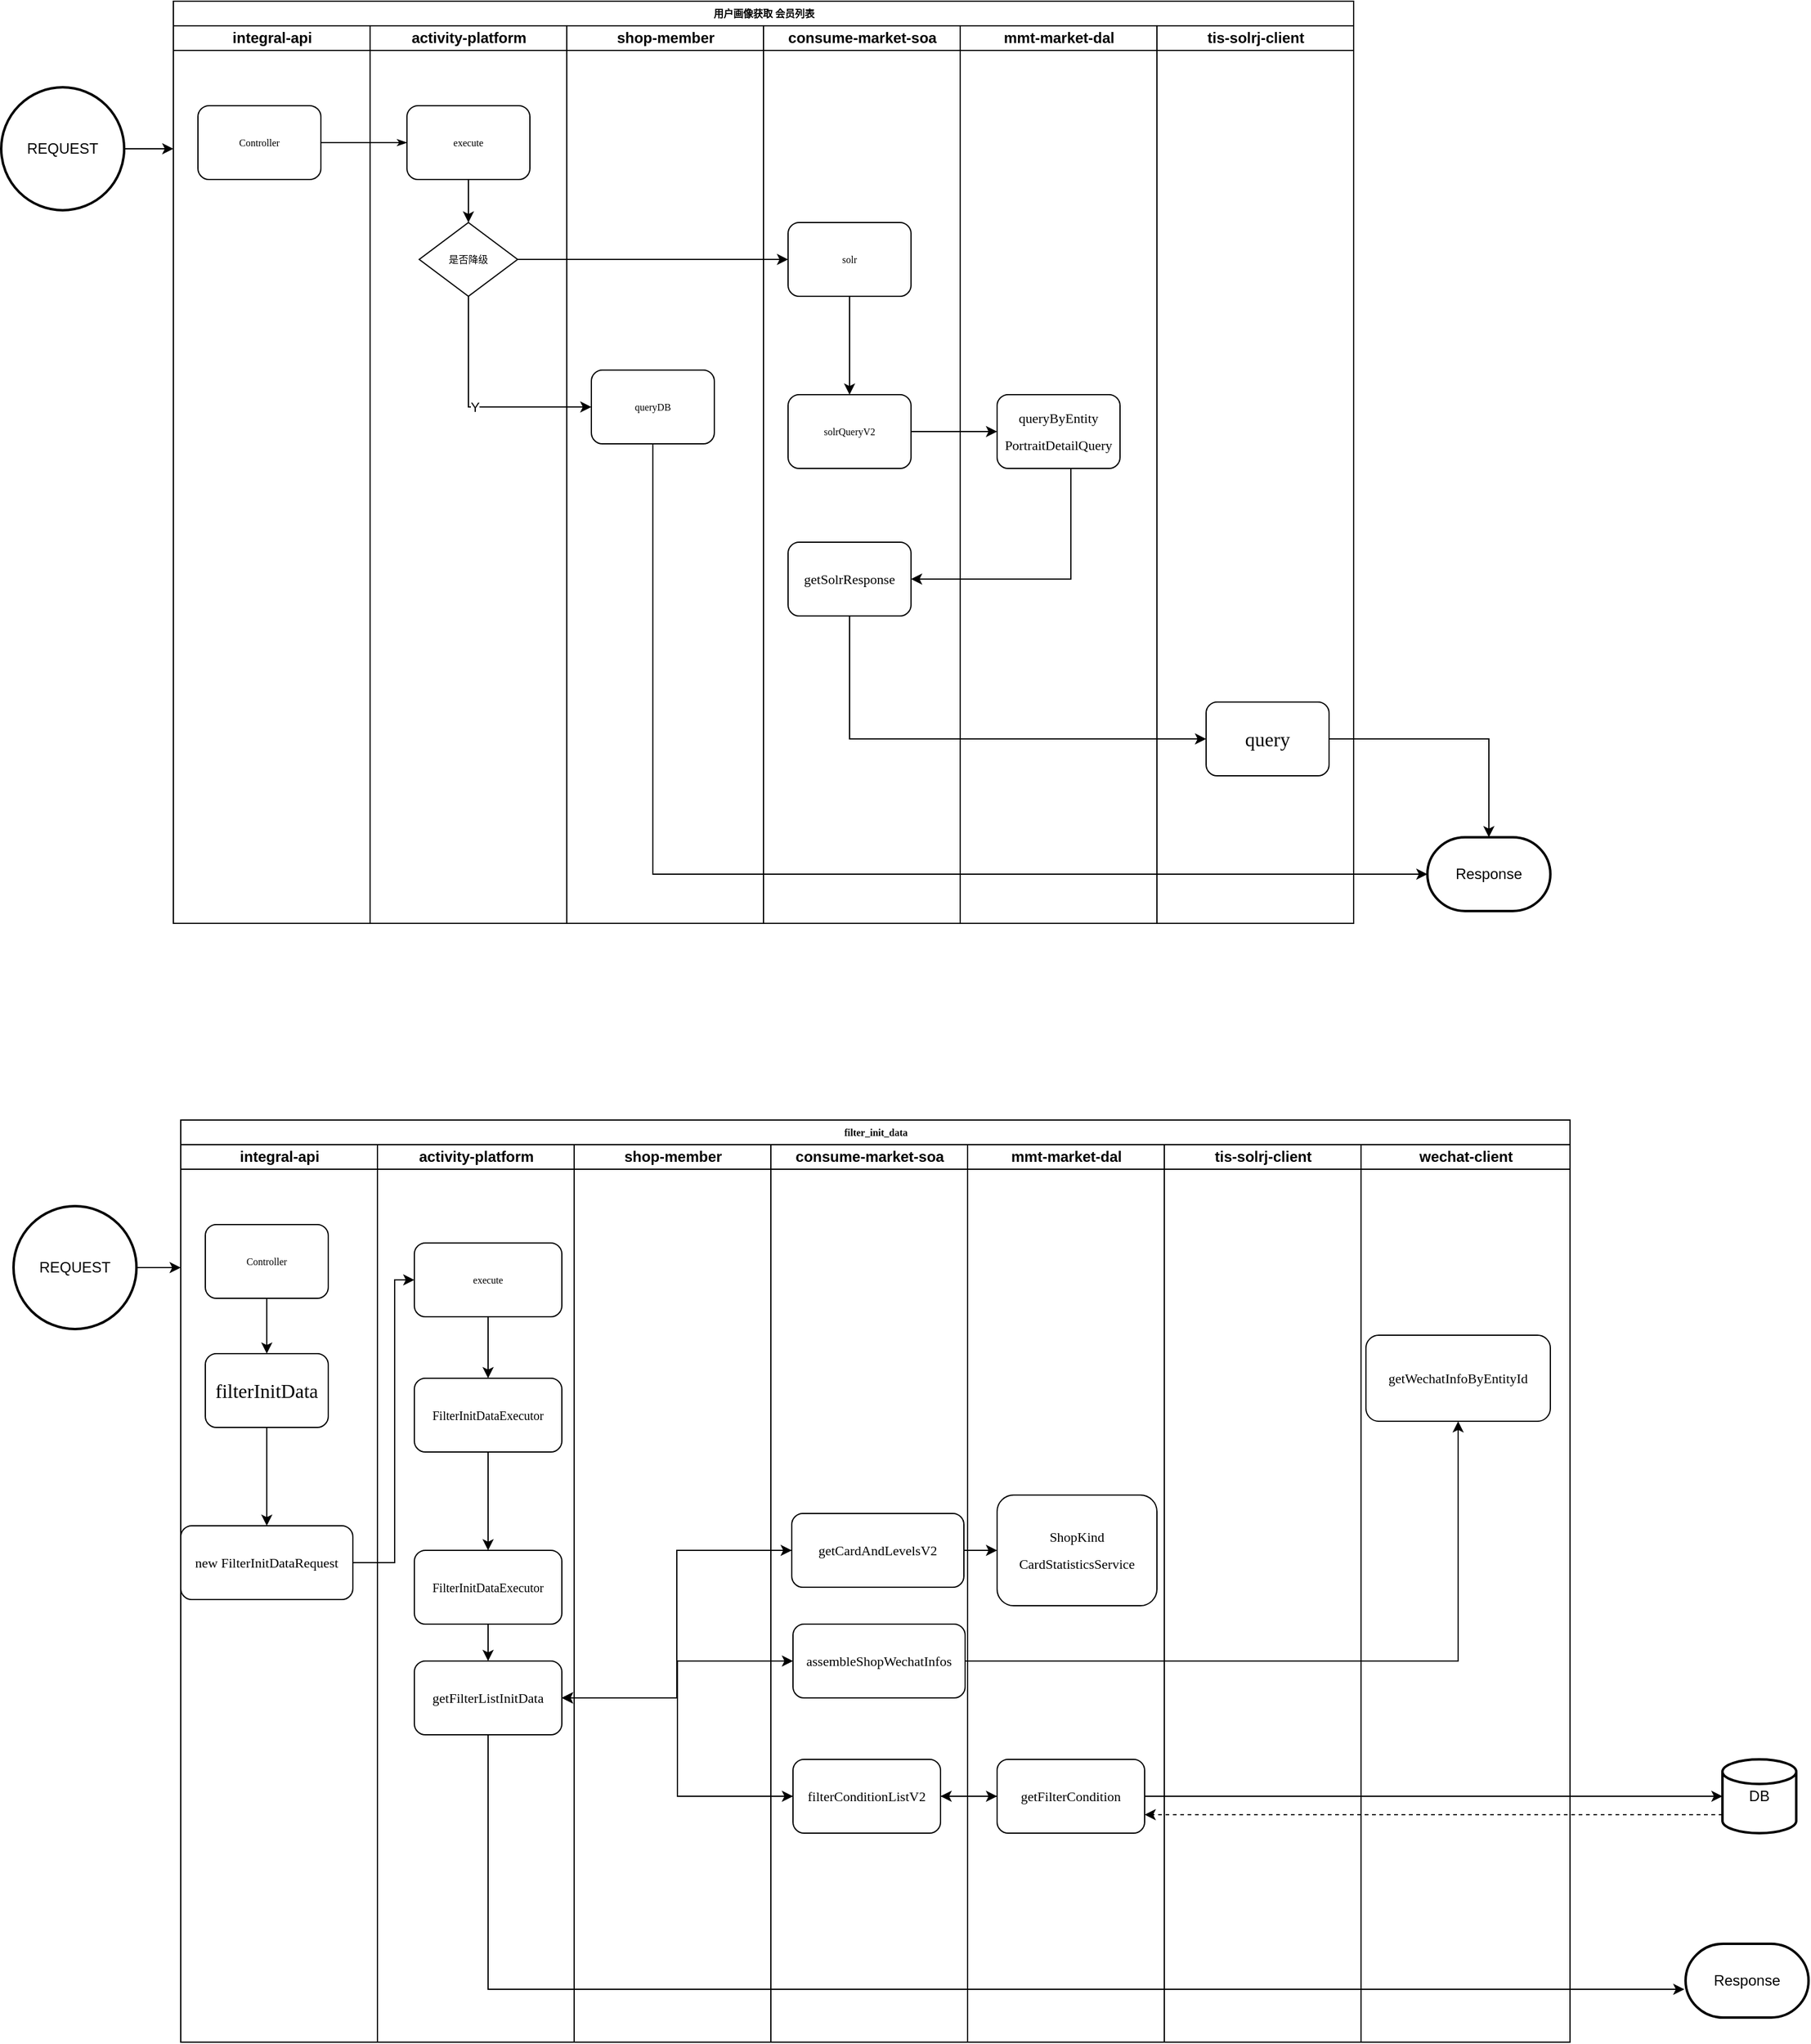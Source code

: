 <mxfile version="12.1.1" type="github" pages="1">
  <diagram name="Page-1" id="74e2e168-ea6b-b213-b513-2b3c1d86103e">
    <mxGraphModel dx="2526" dy="744" grid="1" gridSize="10" guides="1" tooltips="1" connect="1" arrows="1" fold="1" page="1" pageScale="1" pageWidth="1100" pageHeight="850" background="#ffffff" math="0" shadow="0">
      <root>
        <mxCell id="0"/>
        <mxCell id="1" parent="0"/>
        <mxCell id="77e6c97f196da883-1" value="用户画像获取 会员列表" style="swimlane;html=1;childLayout=stackLayout;startSize=20;rounded=0;shadow=0;labelBackgroundColor=none;strokeColor=#000000;strokeWidth=1;fillColor=#ffffff;fontFamily=Verdana;fontSize=8;fontColor=#000000;align=center;" parent="1" vertex="1">
          <mxGeometry x="70" y="20" width="960" height="750" as="geometry"/>
        </mxCell>
        <mxCell id="77e6c97f196da883-2" value="integral-api" style="swimlane;html=1;startSize=20;" parent="77e6c97f196da883-1" vertex="1">
          <mxGeometry y="20" width="160" height="730" as="geometry"/>
        </mxCell>
        <mxCell id="77e6c97f196da883-8" value="Controller" style="rounded=1;whiteSpace=wrap;html=1;shadow=0;labelBackgroundColor=none;strokeColor=#000000;strokeWidth=1;fillColor=#ffffff;fontFamily=Verdana;fontSize=8;fontColor=#000000;align=center;" parent="77e6c97f196da883-2" vertex="1">
          <mxGeometry x="20" y="65" width="100" height="60" as="geometry"/>
        </mxCell>
        <mxCell id="77e6c97f196da883-26" style="edgeStyle=orthogonalEdgeStyle;rounded=1;html=1;labelBackgroundColor=none;startArrow=none;startFill=0;startSize=5;endArrow=classicThin;endFill=1;endSize=5;jettySize=auto;orthogonalLoop=1;strokeColor=#000000;strokeWidth=1;fontFamily=Verdana;fontSize=8;fontColor=#000000;" parent="77e6c97f196da883-1" source="77e6c97f196da883-8" target="77e6c97f196da883-11" edge="1">
          <mxGeometry relative="1" as="geometry"/>
        </mxCell>
        <mxCell id="77e6c97f196da883-3" value="activity-platform" style="swimlane;html=1;startSize=20;" parent="77e6c97f196da883-1" vertex="1">
          <mxGeometry x="160" y="20" width="160" height="730" as="geometry"/>
        </mxCell>
        <mxCell id="5xU71n-PB1a8egIvaby4-2" value="" style="edgeStyle=orthogonalEdgeStyle;rounded=0;orthogonalLoop=1;jettySize=auto;html=1;" parent="77e6c97f196da883-3" source="77e6c97f196da883-11" target="5xU71n-PB1a8egIvaby4-1" edge="1">
          <mxGeometry relative="1" as="geometry"/>
        </mxCell>
        <mxCell id="77e6c97f196da883-11" value="execute" style="rounded=1;whiteSpace=wrap;html=1;shadow=0;labelBackgroundColor=none;strokeColor=#000000;strokeWidth=1;fillColor=#ffffff;fontFamily=Verdana;fontSize=8;fontColor=#000000;align=center;" parent="77e6c97f196da883-3" vertex="1">
          <mxGeometry x="30" y="65" width="100" height="60" as="geometry"/>
        </mxCell>
        <mxCell id="5xU71n-PB1a8egIvaby4-1" value="是否降级" style="rhombus;whiteSpace=wrap;html=1;rounded=0;shadow=0;labelBackgroundColor=none;strokeColor=#000000;strokeWidth=1;fillColor=#ffffff;fontFamily=Verdana;fontSize=8;fontColor=#000000;align=center;" parent="77e6c97f196da883-3" vertex="1">
          <mxGeometry x="40" y="160" width="80" height="60" as="geometry"/>
        </mxCell>
        <mxCell id="77e6c97f196da883-4" value="shop-member" style="swimlane;html=1;startSize=20;" parent="77e6c97f196da883-1" vertex="1">
          <mxGeometry x="320" y="20" width="160" height="730" as="geometry"/>
        </mxCell>
        <mxCell id="5xU71n-PB1a8egIvaby4-4" value="queryDB" style="rounded=1;whiteSpace=wrap;html=1;shadow=0;labelBackgroundColor=none;strokeColor=#000000;strokeWidth=1;fillColor=#ffffff;fontFamily=Verdana;fontSize=8;fontColor=#000000;align=center;" parent="77e6c97f196da883-4" vertex="1">
          <mxGeometry x="20" y="280" width="100" height="60" as="geometry"/>
        </mxCell>
        <mxCell id="77e6c97f196da883-5" value="consume-market-soa" style="swimlane;html=1;startSize=20;" parent="77e6c97f196da883-1" vertex="1">
          <mxGeometry x="480" y="20" width="160" height="730" as="geometry"/>
        </mxCell>
        <mxCell id="5xU71n-PB1a8egIvaby4-10" value="" style="edgeStyle=orthogonalEdgeStyle;rounded=0;orthogonalLoop=1;jettySize=auto;html=1;" parent="77e6c97f196da883-5" source="77e6c97f196da883-15" target="5xU71n-PB1a8egIvaby4-9" edge="1">
          <mxGeometry relative="1" as="geometry"/>
        </mxCell>
        <mxCell id="77e6c97f196da883-15" value="solr" style="rounded=1;whiteSpace=wrap;html=1;shadow=0;labelBackgroundColor=none;strokeColor=#000000;strokeWidth=1;fillColor=#ffffff;fontFamily=Verdana;fontSize=8;fontColor=#000000;align=center;" parent="77e6c97f196da883-5" vertex="1">
          <mxGeometry x="20" y="160" width="100" height="60" as="geometry"/>
        </mxCell>
        <mxCell id="5xU71n-PB1a8egIvaby4-9" value="solrQueryV2" style="rounded=1;whiteSpace=wrap;html=1;shadow=0;labelBackgroundColor=none;strokeColor=#000000;strokeWidth=1;fillColor=#ffffff;fontFamily=Verdana;fontSize=8;fontColor=#000000;align=center;" parent="77e6c97f196da883-5" vertex="1">
          <mxGeometry x="20" y="300" width="100" height="60" as="geometry"/>
        </mxCell>
        <mxCell id="5xU71n-PB1a8egIvaby4-16" value="&lt;pre style=&quot;font-family: &amp;#34;source code pro&amp;#34;&quot;&gt;&lt;font style=&quot;font-size: 11px&quot;&gt;getSolrResponse&lt;/font&gt;&lt;/pre&gt;" style="rounded=1;whiteSpace=wrap;html=1;shadow=0;labelBackgroundColor=none;strokeColor=#000000;strokeWidth=1;fillColor=#ffffff;fontFamily=Verdana;fontSize=8;fontColor=#000000;align=center;" parent="77e6c97f196da883-5" vertex="1">
          <mxGeometry x="20" y="420" width="100" height="60" as="geometry"/>
        </mxCell>
        <mxCell id="77e6c97f196da883-6" value="mmt-market-dal" style="swimlane;html=1;startSize=20;" parent="77e6c97f196da883-1" vertex="1">
          <mxGeometry x="640" y="20" width="160" height="730" as="geometry"/>
        </mxCell>
        <mxCell id="5xU71n-PB1a8egIvaby4-12" value="&lt;pre style=&quot;font-family: &amp;#34;source code pro&amp;#34;&quot;&gt;&lt;font style=&quot;font-size: 11px&quot;&gt;queryByEntity&lt;/font&gt;&lt;/pre&gt;&lt;pre style=&quot;font-family: &amp;#34;source code pro&amp;#34;&quot;&gt;&lt;font style=&quot;font-size: 11px&quot;&gt;PortraitDetailQuery&lt;/font&gt;&lt;/pre&gt;" style="rounded=1;whiteSpace=wrap;html=1;shadow=0;labelBackgroundColor=none;strokeColor=#000000;strokeWidth=1;fillColor=#ffffff;fontFamily=Verdana;fontSize=8;fontColor=#000000;align=center;" parent="77e6c97f196da883-6" vertex="1">
          <mxGeometry x="30" y="300" width="100" height="60" as="geometry"/>
        </mxCell>
        <mxCell id="77e6c97f196da883-7" value="tis-solrj-client" style="swimlane;html=1;startSize=20;" parent="77e6c97f196da883-1" vertex="1">
          <mxGeometry x="800" y="20" width="160" height="730" as="geometry"/>
        </mxCell>
        <mxCell id="5xU71n-PB1a8egIvaby4-19" value="&lt;pre style=&quot;font-family: &amp;#34;source code pro&amp;#34;&quot;&gt;&lt;pre style=&quot;font-family: &amp;#34;source code pro&amp;#34; ; font-size: 12pt&quot;&gt;query&lt;/pre&gt;&lt;/pre&gt;" style="rounded=1;whiteSpace=wrap;html=1;shadow=0;labelBackgroundColor=none;strokeColor=#000000;strokeWidth=1;fillColor=#ffffff;fontFamily=Verdana;fontSize=8;fontColor=#000000;align=center;" parent="77e6c97f196da883-7" vertex="1">
          <mxGeometry x="40" y="550" width="100" height="60" as="geometry"/>
        </mxCell>
        <mxCell id="5xU71n-PB1a8egIvaby4-6" value="Y" style="edgeStyle=orthogonalEdgeStyle;rounded=0;orthogonalLoop=1;jettySize=auto;html=1;entryX=0;entryY=0.5;entryDx=0;entryDy=0;" parent="77e6c97f196da883-1" source="5xU71n-PB1a8egIvaby4-1" target="5xU71n-PB1a8egIvaby4-4" edge="1">
          <mxGeometry relative="1" as="geometry">
            <Array as="points">
              <mxPoint x="240" y="330"/>
            </Array>
          </mxGeometry>
        </mxCell>
        <mxCell id="5xU71n-PB1a8egIvaby4-11" value="" style="edgeStyle=orthogonalEdgeStyle;rounded=0;orthogonalLoop=1;jettySize=auto;html=1;entryX=0;entryY=0.5;entryDx=0;entryDy=0;" parent="77e6c97f196da883-1" source="5xU71n-PB1a8egIvaby4-9" target="5xU71n-PB1a8egIvaby4-12" edge="1">
          <mxGeometry relative="1" as="geometry">
            <Array as="points">
              <mxPoint x="660" y="350"/>
            </Array>
          </mxGeometry>
        </mxCell>
        <mxCell id="5xU71n-PB1a8egIvaby4-18" value="" style="edgeStyle=orthogonalEdgeStyle;rounded=0;orthogonalLoop=1;jettySize=auto;html=1;" parent="77e6c97f196da883-1" source="5xU71n-PB1a8egIvaby4-12" edge="1">
          <mxGeometry relative="1" as="geometry">
            <mxPoint x="600" y="470" as="targetPoint"/>
            <Array as="points">
              <mxPoint x="730" y="470"/>
              <mxPoint x="600" y="470"/>
            </Array>
          </mxGeometry>
        </mxCell>
        <mxCell id="5xU71n-PB1a8egIvaby4-20" value="" style="edgeStyle=orthogonalEdgeStyle;rounded=0;orthogonalLoop=1;jettySize=auto;html=1;" parent="77e6c97f196da883-1" source="5xU71n-PB1a8egIvaby4-16" target="5xU71n-PB1a8egIvaby4-19" edge="1">
          <mxGeometry relative="1" as="geometry">
            <Array as="points">
              <mxPoint x="550" y="600"/>
            </Array>
          </mxGeometry>
        </mxCell>
        <mxCell id="5xU71n-PB1a8egIvaby4-26" style="edgeStyle=orthogonalEdgeStyle;rounded=0;orthogonalLoop=1;jettySize=auto;html=1;entryX=0;entryY=0.5;entryDx=0;entryDy=0;" parent="77e6c97f196da883-1" source="5xU71n-PB1a8egIvaby4-1" target="77e6c97f196da883-15" edge="1">
          <mxGeometry relative="1" as="geometry"/>
        </mxCell>
        <mxCell id="5xU71n-PB1a8egIvaby4-22" value="" style="edgeStyle=orthogonalEdgeStyle;rounded=0;orthogonalLoop=1;jettySize=auto;html=1;" parent="1" source="5xU71n-PB1a8egIvaby4-21" target="77e6c97f196da883-2" edge="1">
          <mxGeometry relative="1" as="geometry">
            <Array as="points">
              <mxPoint x="-10" y="140"/>
              <mxPoint x="-10" y="140"/>
            </Array>
          </mxGeometry>
        </mxCell>
        <mxCell id="5xU71n-PB1a8egIvaby4-21" value="REQUEST" style="strokeWidth=2;html=1;shape=mxgraph.flowchart.start_2;whiteSpace=wrap;" parent="1" vertex="1">
          <mxGeometry x="-70" y="90" width="100" height="100" as="geometry"/>
        </mxCell>
        <mxCell id="5xU71n-PB1a8egIvaby4-23" value="Response" style="strokeWidth=2;html=1;shape=mxgraph.flowchart.terminator;whiteSpace=wrap;" parent="1" vertex="1">
          <mxGeometry x="1090" y="700" width="100" height="60" as="geometry"/>
        </mxCell>
        <mxCell id="5xU71n-PB1a8egIvaby4-24" style="edgeStyle=orthogonalEdgeStyle;rounded=0;orthogonalLoop=1;jettySize=auto;html=1;" parent="1" source="5xU71n-PB1a8egIvaby4-4" edge="1">
          <mxGeometry relative="1" as="geometry">
            <mxPoint x="1090" y="730" as="targetPoint"/>
            <Array as="points">
              <mxPoint x="460" y="730"/>
            </Array>
          </mxGeometry>
        </mxCell>
        <mxCell id="5xU71n-PB1a8egIvaby4-25" style="edgeStyle=orthogonalEdgeStyle;rounded=0;orthogonalLoop=1;jettySize=auto;html=1;entryX=0.5;entryY=0;entryDx=0;entryDy=0;entryPerimeter=0;" parent="1" source="5xU71n-PB1a8egIvaby4-19" target="5xU71n-PB1a8egIvaby4-23" edge="1">
          <mxGeometry relative="1" as="geometry"/>
        </mxCell>
        <mxCell id="IejGob8EOy32djd4-GF2-45" value="" style="group" parent="1" vertex="1" connectable="0">
          <mxGeometry x="-60" y="930" width="1460" height="750" as="geometry"/>
        </mxCell>
        <mxCell id="IejGob8EOy32djd4-GF2-1" value="filter_init_data" style="swimlane;html=1;childLayout=stackLayout;startSize=20;rounded=0;shadow=0;labelBackgroundColor=none;strokeColor=#000000;strokeWidth=1;fillColor=#ffffff;fontFamily=Verdana;fontSize=8;fontColor=#000000;align=center;" parent="IejGob8EOy32djd4-GF2-45" vertex="1">
          <mxGeometry x="136" width="1130" height="750" as="geometry"/>
        </mxCell>
        <mxCell id="IejGob8EOy32djd4-GF2-2" value="integral-api" style="swimlane;html=1;startSize=20;" parent="IejGob8EOy32djd4-GF2-1" vertex="1">
          <mxGeometry y="20" width="160" height="730" as="geometry"/>
        </mxCell>
        <mxCell id="AsiunCESyInL2TfsduPu-1" value="" style="group" vertex="1" connectable="0" parent="IejGob8EOy32djd4-GF2-2">
          <mxGeometry y="65" width="140" height="305" as="geometry"/>
        </mxCell>
        <mxCell id="IejGob8EOy32djd4-GF2-4" value="Controller" style="rounded=1;whiteSpace=wrap;html=1;shadow=0;labelBackgroundColor=none;strokeColor=#000000;strokeWidth=1;fillColor=#ffffff;fontFamily=Verdana;fontSize=8;fontColor=#000000;align=center;" parent="AsiunCESyInL2TfsduPu-1" vertex="1">
          <mxGeometry x="20" width="100" height="60" as="geometry"/>
        </mxCell>
        <mxCell id="IejGob8EOy32djd4-GF2-6" value="&lt;pre style=&quot;font-family: &amp;#34;source code pro&amp;#34; ; font-size: 12pt&quot;&gt;filterInitData&lt;/pre&gt;" style="rounded=1;whiteSpace=wrap;html=1;shadow=0;labelBackgroundColor=none;strokeColor=#000000;strokeWidth=1;fillColor=#ffffff;fontFamily=Verdana;fontSize=8;fontColor=#000000;align=center;" parent="AsiunCESyInL2TfsduPu-1" vertex="1">
          <mxGeometry x="20" y="105" width="100" height="60" as="geometry"/>
        </mxCell>
        <mxCell id="IejGob8EOy32djd4-GF2-3" value="" style="edgeStyle=orthogonalEdgeStyle;rounded=0;orthogonalLoop=1;jettySize=auto;html=1;" parent="AsiunCESyInL2TfsduPu-1" source="IejGob8EOy32djd4-GF2-4" target="IejGob8EOy32djd4-GF2-6" edge="1">
          <mxGeometry relative="1" as="geometry"/>
        </mxCell>
        <mxCell id="IejGob8EOy32djd4-GF2-7" value="&lt;pre style=&quot;font-family: &amp;#34;source code pro&amp;#34;&quot;&gt;&lt;font style=&quot;font-size: 11px&quot;&gt;new FilterInitDataRequest&lt;/font&gt;&lt;/pre&gt;" style="rounded=1;whiteSpace=wrap;html=1;shadow=0;labelBackgroundColor=none;strokeColor=#000000;strokeWidth=1;fillColor=#ffffff;fontFamily=Verdana;fontSize=8;fontColor=#000000;align=center;" parent="AsiunCESyInL2TfsduPu-1" vertex="1">
          <mxGeometry y="245" width="140" height="60" as="geometry"/>
        </mxCell>
        <mxCell id="IejGob8EOy32djd4-GF2-5" value="" style="edgeStyle=orthogonalEdgeStyle;rounded=0;orthogonalLoop=1;jettySize=auto;html=1;" parent="AsiunCESyInL2TfsduPu-1" source="IejGob8EOy32djd4-GF2-6" target="IejGob8EOy32djd4-GF2-7" edge="1">
          <mxGeometry relative="1" as="geometry"/>
        </mxCell>
        <mxCell id="IejGob8EOy32djd4-GF2-8" value="activity-platform" style="swimlane;html=1;startSize=20;" parent="IejGob8EOy32djd4-GF2-1" vertex="1">
          <mxGeometry x="160" y="20" width="160" height="730" as="geometry"/>
        </mxCell>
        <mxCell id="IejGob8EOy32djd4-GF2-9" value="" style="edgeStyle=orthogonalEdgeStyle;rounded=0;orthogonalLoop=1;jettySize=auto;html=1;" parent="IejGob8EOy32djd4-GF2-8" source="IejGob8EOy32djd4-GF2-10" target="IejGob8EOy32djd4-GF2-12" edge="1">
          <mxGeometry relative="1" as="geometry"/>
        </mxCell>
        <mxCell id="IejGob8EOy32djd4-GF2-10" value="execute" style="rounded=1;whiteSpace=wrap;html=1;shadow=0;labelBackgroundColor=none;strokeColor=#000000;strokeWidth=1;fillColor=#ffffff;fontFamily=Verdana;fontSize=8;fontColor=#000000;align=center;" parent="IejGob8EOy32djd4-GF2-8" vertex="1">
          <mxGeometry x="30" y="80" width="120" height="60" as="geometry"/>
        </mxCell>
        <mxCell id="IejGob8EOy32djd4-GF2-11" value="" style="edgeStyle=orthogonalEdgeStyle;rounded=0;orthogonalLoop=1;jettySize=auto;html=1;" parent="IejGob8EOy32djd4-GF2-8" source="IejGob8EOy32djd4-GF2-12" target="IejGob8EOy32djd4-GF2-14" edge="1">
          <mxGeometry relative="1" as="geometry"/>
        </mxCell>
        <mxCell id="IejGob8EOy32djd4-GF2-12" value="&lt;pre style=&quot;font-family: &amp;#34;source code pro&amp;#34; ; font-size: 10px&quot;&gt;&lt;span style=&quot;font-size: 10px&quot;&gt;F&lt;/span&gt;&lt;font style=&quot;font-size: 10px&quot;&gt;ilterInitDataExecutor&lt;/font&gt;&lt;/pre&gt;" style="rounded=1;whiteSpace=wrap;html=1;shadow=0;labelBackgroundColor=none;strokeColor=#000000;strokeWidth=1;fillColor=#ffffff;fontFamily=Verdana;fontSize=8;fontColor=#000000;align=center;" parent="IejGob8EOy32djd4-GF2-8" vertex="1">
          <mxGeometry x="30" y="190" width="120" height="60" as="geometry"/>
        </mxCell>
        <mxCell id="IejGob8EOy32djd4-GF2-13" value="" style="edgeStyle=orthogonalEdgeStyle;rounded=0;orthogonalLoop=1;jettySize=auto;html=1;" parent="IejGob8EOy32djd4-GF2-8" source="IejGob8EOy32djd4-GF2-14" target="IejGob8EOy32djd4-GF2-15" edge="1">
          <mxGeometry relative="1" as="geometry"/>
        </mxCell>
        <mxCell id="IejGob8EOy32djd4-GF2-14" value="&lt;pre style=&quot;font-family: &amp;#34;source code pro&amp;#34; ; font-size: 10px&quot;&gt;&lt;span style=&quot;font-size: 10px&quot;&gt;F&lt;/span&gt;&lt;font style=&quot;font-size: 10px&quot;&gt;ilterInitDataExecutor&lt;/font&gt;&lt;/pre&gt;" style="rounded=1;whiteSpace=wrap;html=1;shadow=0;labelBackgroundColor=none;strokeColor=#000000;strokeWidth=1;fillColor=#ffffff;fontFamily=Verdana;fontSize=8;fontColor=#000000;align=center;" parent="IejGob8EOy32djd4-GF2-8" vertex="1">
          <mxGeometry x="30" y="330" width="120" height="60" as="geometry"/>
        </mxCell>
        <mxCell id="IejGob8EOy32djd4-GF2-15" value="&lt;pre style=&quot;font-family: &amp;#34;source code pro&amp;#34;&quot;&gt;&lt;pre style=&quot;font-family: &amp;#34;source code pro&amp;#34;&quot;&gt;&lt;font style=&quot;font-size: 11px&quot;&gt;getFilterListInitData&lt;/font&gt;&lt;/pre&gt;&lt;/pre&gt;" style="rounded=1;whiteSpace=wrap;html=1;shadow=0;labelBackgroundColor=none;strokeColor=#000000;strokeWidth=1;fillColor=#ffffff;fontFamily=Verdana;fontSize=8;fontColor=#000000;align=center;" parent="IejGob8EOy32djd4-GF2-8" vertex="1">
          <mxGeometry x="30" y="420" width="120" height="60" as="geometry"/>
        </mxCell>
        <mxCell id="IejGob8EOy32djd4-GF2-16" value="shop-member" style="swimlane;html=1;startSize=20;" parent="IejGob8EOy32djd4-GF2-1" vertex="1">
          <mxGeometry x="320" y="20" width="160" height="730" as="geometry"/>
        </mxCell>
        <mxCell id="IejGob8EOy32djd4-GF2-17" value="consume-market-soa" style="swimlane;html=1;startSize=20;" parent="IejGob8EOy32djd4-GF2-1" vertex="1">
          <mxGeometry x="480" y="20" width="160" height="730" as="geometry"/>
        </mxCell>
        <mxCell id="IejGob8EOy32djd4-GF2-18" value="&lt;pre style=&quot;font-family: &amp;#34;source code pro&amp;#34;&quot;&gt;&lt;font style=&quot;font-size: 11px&quot;&gt;getCardAndLevelsV2&lt;/font&gt;&lt;/pre&gt;" style="rounded=1;whiteSpace=wrap;html=1;shadow=0;labelBackgroundColor=none;strokeColor=#000000;strokeWidth=1;fillColor=#ffffff;fontFamily=Verdana;fontSize=8;fontColor=#000000;align=center;" parent="IejGob8EOy32djd4-GF2-17" vertex="1">
          <mxGeometry x="17" y="300" width="140" height="60" as="geometry"/>
        </mxCell>
        <mxCell id="IejGob8EOy32djd4-GF2-19" value="&lt;pre style=&quot;font-family: &amp;#34;source code pro&amp;#34;&quot;&gt;&lt;pre style=&quot;font-family: &amp;#34;source code pro&amp;#34;&quot;&gt;&lt;font style=&quot;font-size: 11px&quot;&gt;assembleShopWechatInfos&lt;/font&gt;&lt;/pre&gt;&lt;/pre&gt;" style="rounded=1;whiteSpace=wrap;html=1;shadow=0;labelBackgroundColor=none;strokeColor=#000000;strokeWidth=1;fillColor=#ffffff;fontFamily=Verdana;fontSize=8;fontColor=#000000;align=center;" parent="IejGob8EOy32djd4-GF2-17" vertex="1">
          <mxGeometry x="18" y="390" width="140" height="60" as="geometry"/>
        </mxCell>
        <mxCell id="IejGob8EOy32djd4-GF2-20" value="&lt;pre style=&quot;font-family: &amp;#34;source code pro&amp;#34;&quot;&gt;&lt;pre style=&quot;font-family: &amp;#34;source code pro&amp;#34;&quot;&gt;&lt;pre style=&quot;font-family: &amp;#34;source code pro&amp;#34;&quot;&gt;&lt;font style=&quot;font-size: 11px&quot;&gt;filterConditionListV2&lt;/font&gt;&lt;/pre&gt;&lt;/pre&gt;&lt;/pre&gt;" style="rounded=1;whiteSpace=wrap;html=1;shadow=0;labelBackgroundColor=none;strokeColor=#000000;strokeWidth=1;fillColor=#ffffff;fontFamily=Verdana;fontSize=8;fontColor=#000000;align=center;" parent="IejGob8EOy32djd4-GF2-17" vertex="1">
          <mxGeometry x="18" y="500" width="120" height="60" as="geometry"/>
        </mxCell>
        <mxCell id="IejGob8EOy32djd4-GF2-21" value="mmt-market-dal" style="swimlane;html=1;startSize=20;" parent="IejGob8EOy32djd4-GF2-1" vertex="1">
          <mxGeometry x="640" y="20" width="160" height="730" as="geometry"/>
        </mxCell>
        <mxCell id="IejGob8EOy32djd4-GF2-22" value="&lt;pre style=&quot;font-family: &amp;#34;source code pro&amp;#34;&quot;&gt;&lt;pre style=&quot;font-family: &amp;#34;source code pro&amp;#34;&quot;&gt;&lt;font style=&quot;font-size: 11px&quot;&gt;ShopKind&lt;/font&gt;&lt;/pre&gt;&lt;pre style=&quot;font-family: &amp;#34;source code pro&amp;#34;&quot;&gt;&lt;font style=&quot;font-size: 11px&quot;&gt;CardStatisticsService&lt;/font&gt;&lt;/pre&gt;&lt;/pre&gt;" style="rounded=1;whiteSpace=wrap;html=1;shadow=0;labelBackgroundColor=none;strokeColor=#000000;strokeWidth=1;fillColor=#ffffff;fontFamily=Verdana;fontSize=8;fontColor=#000000;align=center;" parent="IejGob8EOy32djd4-GF2-21" vertex="1">
          <mxGeometry x="24" y="285" width="130" height="90" as="geometry"/>
        </mxCell>
        <mxCell id="IejGob8EOy32djd4-GF2-23" value="&lt;pre style=&quot;font-family: &amp;#34;source code pro&amp;#34;&quot;&gt;&lt;pre style=&quot;font-family: &amp;#34;source code pro&amp;#34;&quot;&gt;&lt;pre style=&quot;font-family: &amp;#34;source code pro&amp;#34;&quot;&gt;&lt;pre style=&quot;font-family: &amp;#34;source code pro&amp;#34;&quot;&gt;&lt;font style=&quot;font-size: 11px&quot;&gt;getFilterCondition&lt;/font&gt;&lt;/pre&gt;&lt;/pre&gt;&lt;/pre&gt;&lt;/pre&gt;" style="rounded=1;whiteSpace=wrap;html=1;shadow=0;labelBackgroundColor=none;strokeColor=#000000;strokeWidth=1;fillColor=#ffffff;fontFamily=Verdana;fontSize=8;fontColor=#000000;align=center;" parent="IejGob8EOy32djd4-GF2-21" vertex="1">
          <mxGeometry x="24" y="500" width="120" height="60" as="geometry"/>
        </mxCell>
        <mxCell id="IejGob8EOy32djd4-GF2-24" value="tis-solrj-client" style="swimlane;html=1;startSize=20;" parent="IejGob8EOy32djd4-GF2-1" vertex="1">
          <mxGeometry x="800" y="20" width="160" height="730" as="geometry"/>
        </mxCell>
        <mxCell id="IejGob8EOy32djd4-GF2-25" value="wechat-client" style="swimlane;html=1;startSize=20;" parent="IejGob8EOy32djd4-GF2-1" vertex="1">
          <mxGeometry x="960" y="20" width="170" height="730" as="geometry"/>
        </mxCell>
        <mxCell id="IejGob8EOy32djd4-GF2-26" value="&lt;pre style=&quot;font-family: &amp;#34;source code pro&amp;#34;&quot;&gt;&lt;font style=&quot;font-size: 11px&quot;&gt;getWechatInfoByEntityId&lt;/font&gt;&lt;/pre&gt;" style="rounded=1;whiteSpace=wrap;html=1;fillColor=none;" parent="IejGob8EOy32djd4-GF2-25" vertex="1">
          <mxGeometry x="4" y="155" width="150" height="70" as="geometry"/>
        </mxCell>
        <mxCell id="IejGob8EOy32djd4-GF2-27" value="" style="edgeStyle=orthogonalEdgeStyle;rounded=0;orthogonalLoop=1;jettySize=auto;html=1;entryX=0;entryY=0.5;entryDx=0;entryDy=0;exitX=1;exitY=0.5;exitDx=0;exitDy=0;" parent="IejGob8EOy32djd4-GF2-1" source="IejGob8EOy32djd4-GF2-18" target="IejGob8EOy32djd4-GF2-22" edge="1">
          <mxGeometry relative="1" as="geometry">
            <Array as="points">
              <mxPoint x="660" y="350"/>
            </Array>
            <mxPoint x="600" y="350" as="sourcePoint"/>
          </mxGeometry>
        </mxCell>
        <mxCell id="IejGob8EOy32djd4-GF2-28" style="edgeStyle=orthogonalEdgeStyle;rounded=0;orthogonalLoop=1;jettySize=auto;html=1;entryX=0;entryY=0.5;entryDx=0;entryDy=0;" parent="IejGob8EOy32djd4-GF2-1" source="IejGob8EOy32djd4-GF2-7" target="IejGob8EOy32djd4-GF2-10" edge="1">
          <mxGeometry relative="1" as="geometry">
            <Array as="points">
              <mxPoint x="174" y="360"/>
              <mxPoint x="174" y="130"/>
            </Array>
          </mxGeometry>
        </mxCell>
        <mxCell id="IejGob8EOy32djd4-GF2-29" style="edgeStyle=orthogonalEdgeStyle;rounded=0;orthogonalLoop=1;jettySize=auto;html=1;entryX=0;entryY=0.5;entryDx=0;entryDy=0;" parent="IejGob8EOy32djd4-GF2-1" source="IejGob8EOy32djd4-GF2-15" target="IejGob8EOy32djd4-GF2-18" edge="1">
          <mxGeometry relative="1" as="geometry"/>
        </mxCell>
        <mxCell id="IejGob8EOy32djd4-GF2-30" style="edgeStyle=orthogonalEdgeStyle;rounded=0;orthogonalLoop=1;jettySize=auto;html=1;" parent="IejGob8EOy32djd4-GF2-1" source="IejGob8EOy32djd4-GF2-15" target="IejGob8EOy32djd4-GF2-19" edge="1">
          <mxGeometry relative="1" as="geometry"/>
        </mxCell>
        <mxCell id="IejGob8EOy32djd4-GF2-31" style="edgeStyle=orthogonalEdgeStyle;rounded=0;orthogonalLoop=1;jettySize=auto;html=1;entryX=0;entryY=0.5;entryDx=0;entryDy=0;" parent="IejGob8EOy32djd4-GF2-1" source="IejGob8EOy32djd4-GF2-15" target="IejGob8EOy32djd4-GF2-20" edge="1">
          <mxGeometry relative="1" as="geometry"/>
        </mxCell>
        <mxCell id="IejGob8EOy32djd4-GF2-32" value="" style="edgeStyle=orthogonalEdgeStyle;rounded=0;orthogonalLoop=1;jettySize=auto;html=1;" parent="IejGob8EOy32djd4-GF2-1" source="IejGob8EOy32djd4-GF2-20" target="IejGob8EOy32djd4-GF2-23" edge="1">
          <mxGeometry relative="1" as="geometry"/>
        </mxCell>
        <mxCell id="IejGob8EOy32djd4-GF2-33" style="edgeStyle=orthogonalEdgeStyle;rounded=0;orthogonalLoop=1;jettySize=auto;html=1;entryX=0.5;entryY=1;entryDx=0;entryDy=0;" parent="IejGob8EOy32djd4-GF2-1" source="IejGob8EOy32djd4-GF2-19" target="IejGob8EOy32djd4-GF2-26" edge="1">
          <mxGeometry relative="1" as="geometry">
            <mxPoint x="1024" y="250" as="targetPoint"/>
          </mxGeometry>
        </mxCell>
        <mxCell id="IejGob8EOy32djd4-GF2-34" style="edgeStyle=orthogonalEdgeStyle;rounded=0;orthogonalLoop=1;jettySize=auto;html=1;entryX=1;entryY=0.5;entryDx=0;entryDy=0;" parent="IejGob8EOy32djd4-GF2-1" source="IejGob8EOy32djd4-GF2-18" target="IejGob8EOy32djd4-GF2-15" edge="1">
          <mxGeometry relative="1" as="geometry"/>
        </mxCell>
        <mxCell id="IejGob8EOy32djd4-GF2-35" style="edgeStyle=orthogonalEdgeStyle;rounded=0;orthogonalLoop=1;jettySize=auto;html=1;entryX=1;entryY=0.5;entryDx=0;entryDy=0;" parent="IejGob8EOy32djd4-GF2-1" source="IejGob8EOy32djd4-GF2-19" target="IejGob8EOy32djd4-GF2-15" edge="1">
          <mxGeometry relative="1" as="geometry"/>
        </mxCell>
        <mxCell id="IejGob8EOy32djd4-GF2-36" style="edgeStyle=orthogonalEdgeStyle;rounded=0;orthogonalLoop=1;jettySize=auto;html=1;entryX=1;entryY=0.5;entryDx=0;entryDy=0;" parent="IejGob8EOy32djd4-GF2-1" source="IejGob8EOy32djd4-GF2-20" target="IejGob8EOy32djd4-GF2-15" edge="1">
          <mxGeometry relative="1" as="geometry"/>
        </mxCell>
        <mxCell id="IejGob8EOy32djd4-GF2-44" style="edgeStyle=orthogonalEdgeStyle;rounded=0;orthogonalLoop=1;jettySize=auto;html=1;entryX=1;entryY=0.5;entryDx=0;entryDy=0;" parent="IejGob8EOy32djd4-GF2-1" source="IejGob8EOy32djd4-GF2-23" target="IejGob8EOy32djd4-GF2-20" edge="1">
          <mxGeometry relative="1" as="geometry"/>
        </mxCell>
        <mxCell id="IejGob8EOy32djd4-GF2-37" value="" style="edgeStyle=orthogonalEdgeStyle;rounded=0;orthogonalLoop=1;jettySize=auto;html=1;" parent="IejGob8EOy32djd4-GF2-45" source="IejGob8EOy32djd4-GF2-38" target="IejGob8EOy32djd4-GF2-2" edge="1">
          <mxGeometry relative="1" as="geometry">
            <Array as="points">
              <mxPoint x="60" y="120"/>
              <mxPoint x="60" y="120"/>
            </Array>
          </mxGeometry>
        </mxCell>
        <mxCell id="IejGob8EOy32djd4-GF2-38" value="REQUEST" style="strokeWidth=2;html=1;shape=mxgraph.flowchart.start_2;whiteSpace=wrap;" parent="IejGob8EOy32djd4-GF2-45" vertex="1">
          <mxGeometry y="70" width="100" height="100" as="geometry"/>
        </mxCell>
        <mxCell id="IejGob8EOy32djd4-GF2-39" value="Response" style="strokeWidth=2;html=1;shape=mxgraph.flowchart.terminator;whiteSpace=wrap;" parent="IejGob8EOy32djd4-GF2-45" vertex="1">
          <mxGeometry x="1360" y="670" width="100" height="60" as="geometry"/>
        </mxCell>
        <mxCell id="IejGob8EOy32djd4-GF2-40" style="edgeStyle=orthogonalEdgeStyle;rounded=0;orthogonalLoop=1;jettySize=auto;html=1;entryX=1;entryY=0.75;entryDx=0;entryDy=0;dashed=1;" parent="IejGob8EOy32djd4-GF2-45" source="IejGob8EOy32djd4-GF2-41" target="IejGob8EOy32djd4-GF2-23" edge="1">
          <mxGeometry relative="1" as="geometry">
            <Array as="points">
              <mxPoint x="1220" y="565"/>
            </Array>
          </mxGeometry>
        </mxCell>
        <mxCell id="IejGob8EOy32djd4-GF2-41" value="DB" style="strokeWidth=2;html=1;shape=mxgraph.flowchart.database;whiteSpace=wrap;" parent="IejGob8EOy32djd4-GF2-45" vertex="1">
          <mxGeometry x="1390" y="520" width="60" height="60" as="geometry"/>
        </mxCell>
        <mxCell id="IejGob8EOy32djd4-GF2-42" style="edgeStyle=orthogonalEdgeStyle;rounded=0;orthogonalLoop=1;jettySize=auto;html=1;" parent="IejGob8EOy32djd4-GF2-45" source="IejGob8EOy32djd4-GF2-23" target="IejGob8EOy32djd4-GF2-41" edge="1">
          <mxGeometry relative="1" as="geometry"/>
        </mxCell>
        <mxCell id="IejGob8EOy32djd4-GF2-43" style="edgeStyle=orthogonalEdgeStyle;rounded=0;orthogonalLoop=1;jettySize=auto;html=1;entryX=-0.01;entryY=0.617;entryDx=0;entryDy=0;entryPerimeter=0;" parent="IejGob8EOy32djd4-GF2-45" source="IejGob8EOy32djd4-GF2-15" target="IejGob8EOy32djd4-GF2-39" edge="1">
          <mxGeometry relative="1" as="geometry">
            <Array as="points">
              <mxPoint x="386" y="707"/>
            </Array>
          </mxGeometry>
        </mxCell>
      </root>
    </mxGraphModel>
  </diagram>
</mxfile>
